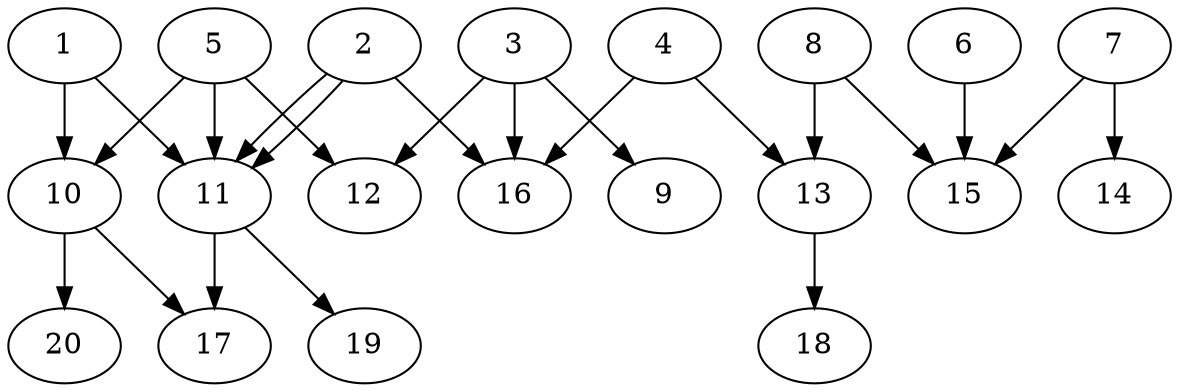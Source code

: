 // DAG automatically generated by daggen at Wed Jul 24 21:26:16 2019
// ./daggen --dot -n 20 --ccr 0.3 --fat 0.8 --regular 0.5 --density 0.5 --mindata 5242880 --maxdata 52428800 
digraph G {
  1 [size="153521493", alpha="0.05", expect_size="46056448"] 
  1 -> 10 [size ="46056448"]
  1 -> 11 [size ="46056448"]
  2 [size="114131627", alpha="0.15", expect_size="34239488"] 
  2 -> 11 [size ="34239488"]
  2 -> 11 [size ="34239488"]
  2 -> 16 [size ="34239488"]
  3 [size="85012480", alpha="0.03", expect_size="25503744"] 
  3 -> 9 [size ="25503744"]
  3 -> 12 [size ="25503744"]
  3 -> 16 [size ="25503744"]
  4 [size="22999040", alpha="0.09", expect_size="6899712"] 
  4 -> 13 [size ="6899712"]
  4 -> 16 [size ="6899712"]
  5 [size="71342080", alpha="0.05", expect_size="21402624"] 
  5 -> 10 [size ="21402624"]
  5 -> 11 [size ="21402624"]
  5 -> 12 [size ="21402624"]
  6 [size="163911680", alpha="0.09", expect_size="49173504"] 
  6 -> 15 [size ="49173504"]
  7 [size="108270933", alpha="0.00", expect_size="32481280"] 
  7 -> 14 [size ="32481280"]
  7 -> 15 [size ="32481280"]
  8 [size="20493653", alpha="0.10", expect_size="6148096"] 
  8 -> 13 [size ="6148096"]
  8 -> 15 [size ="6148096"]
  9 [size="105229653", alpha="0.04", expect_size="31568896"] 
  10 [size="46308693", alpha="0.11", expect_size="13892608"] 
  10 -> 17 [size ="13892608"]
  10 -> 20 [size ="13892608"]
  11 [size="117937493", alpha="0.00", expect_size="35381248"] 
  11 -> 17 [size ="35381248"]
  11 -> 19 [size ="35381248"]
  12 [size="157351253", alpha="0.12", expect_size="47205376"] 
  13 [size="116172800", alpha="0.04", expect_size="34851840"] 
  13 -> 18 [size ="34851840"]
  14 [size="143527253", alpha="0.01", expect_size="43058176"] 
  15 [size="56255147", alpha="0.18", expect_size="16876544"] 
  16 [size="97105920", alpha="0.08", expect_size="29131776"] 
  17 [size="170417493", alpha="0.01", expect_size="51125248"] 
  18 [size="171274240", alpha="0.04", expect_size="51382272"] 
  19 [size="96081920", alpha="0.13", expect_size="28824576"] 
  20 [size="127286613", alpha="0.09", expect_size="38185984"] 
}
